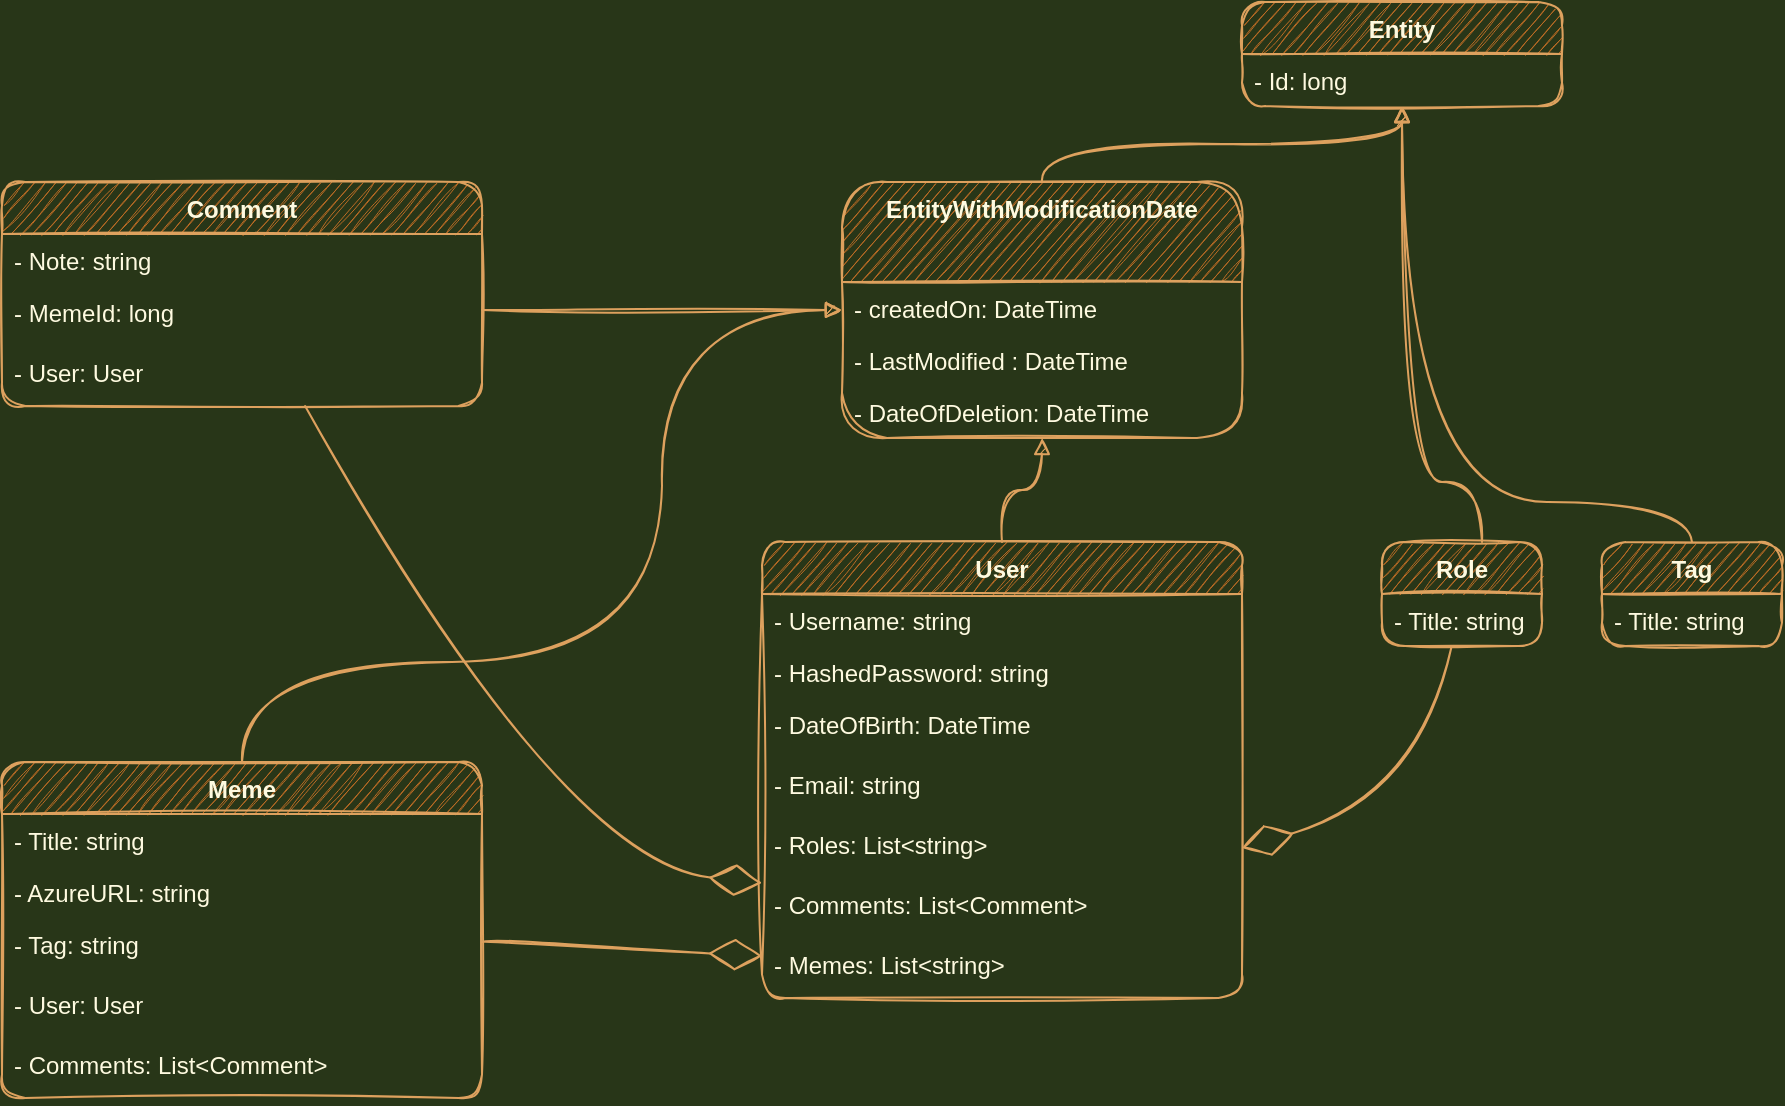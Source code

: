 <mxfile version="16.1.2" type="device"><diagram id="mTWr0Yc0gFOjdW6bL3Bq" name="Page-1"><mxGraphModel dx="2640" dy="2037" grid="1" gridSize="10" guides="1" tooltips="1" connect="1" arrows="1" fold="1" page="1" pageScale="1" pageWidth="850" pageHeight="1100" background="#283618" math="0" shadow="0"><root><mxCell id="0"/><mxCell id="1" parent="0"/><mxCell id="80eazePvjlkiKfwonDQZ-9" value="User" style="swimlane;fontStyle=1;align=center;verticalAlign=top;childLayout=stackLayout;horizontal=1;startSize=26;horizontalStack=0;resizeParent=1;resizeParentMax=0;resizeLast=0;collapsible=1;marginBottom=0;rounded=1;fontColor=#FEFAE0;strokeColor=#DDA15E;fillColor=#BC6C25;sketch=1;" parent="1" vertex="1"><mxGeometry x="80" y="180" width="240" height="228" as="geometry"/></mxCell><mxCell id="80eazePvjlkiKfwonDQZ-46" value="- Username: string" style="text;strokeColor=none;fillColor=none;align=left;verticalAlign=top;spacingLeft=4;spacingRight=4;overflow=hidden;rotatable=0;points=[[0,0.5],[1,0.5]];portConstraint=eastwest;rounded=1;fontColor=#FEFAE0;sketch=1;" parent="80eazePvjlkiKfwonDQZ-9" vertex="1"><mxGeometry y="26" width="240" height="26" as="geometry"/></mxCell><mxCell id="LEeuXOGg5vWV-DEBZ4vP-3" value="- HashedPassword: string" style="text;strokeColor=none;fillColor=none;align=left;verticalAlign=top;spacingLeft=4;spacingRight=4;overflow=hidden;rotatable=0;points=[[0,0.5],[1,0.5]];portConstraint=eastwest;rounded=1;fontColor=#FEFAE0;sketch=1;" parent="80eazePvjlkiKfwonDQZ-9" vertex="1"><mxGeometry y="52" width="240" height="26" as="geometry"/></mxCell><mxCell id="80eazePvjlkiKfwonDQZ-25" value="- DateOfBirth: DateTime" style="text;strokeColor=none;fillColor=none;align=left;verticalAlign=top;spacingLeft=4;spacingRight=4;overflow=hidden;rotatable=0;points=[[0,0.5],[1,0.5]];portConstraint=eastwest;rounded=1;fontColor=#FEFAE0;sketch=1;" parent="80eazePvjlkiKfwonDQZ-9" vertex="1"><mxGeometry y="78" width="240" height="30" as="geometry"/></mxCell><mxCell id="80eazePvjlkiKfwonDQZ-30" value="- Email: string" style="text;strokeColor=none;fillColor=none;align=left;verticalAlign=top;spacingLeft=4;spacingRight=4;overflow=hidden;rotatable=0;points=[[0,0.5],[1,0.5]];portConstraint=eastwest;rounded=1;fontColor=#FEFAE0;sketch=1;" parent="80eazePvjlkiKfwonDQZ-9" vertex="1"><mxGeometry y="108" width="240" height="30" as="geometry"/></mxCell><mxCell id="80eazePvjlkiKfwonDQZ-29" value="- Roles: List&lt;string&gt;" style="text;strokeColor=none;fillColor=none;align=left;verticalAlign=top;spacingLeft=4;spacingRight=4;overflow=hidden;rotatable=0;points=[[0,0.5],[1,0.5]];portConstraint=eastwest;rounded=1;fontColor=#FEFAE0;sketch=1;" parent="80eazePvjlkiKfwonDQZ-9" vertex="1"><mxGeometry y="138" width="240" height="30" as="geometry"/></mxCell><mxCell id="80eazePvjlkiKfwonDQZ-31" value="- Comments: List&lt;Comment&gt;" style="text;strokeColor=none;fillColor=none;align=left;verticalAlign=top;spacingLeft=4;spacingRight=4;overflow=hidden;rotatable=0;points=[[0,0.5],[1,0.5]];portConstraint=eastwest;rounded=1;fontColor=#FEFAE0;sketch=1;" parent="80eazePvjlkiKfwonDQZ-9" vertex="1"><mxGeometry y="168" width="240" height="30" as="geometry"/></mxCell><mxCell id="80eazePvjlkiKfwonDQZ-26" value="- Memes: List&lt;string&gt;" style="text;strokeColor=none;fillColor=none;align=left;verticalAlign=top;spacingLeft=4;spacingRight=4;overflow=hidden;rotatable=0;points=[[0,0.5],[1,0.5]];portConstraint=eastwest;rounded=1;fontColor=#FEFAE0;sketch=1;" parent="80eazePvjlkiKfwonDQZ-9" vertex="1"><mxGeometry y="198" width="240" height="30" as="geometry"/></mxCell><mxCell id="80eazePvjlkiKfwonDQZ-32" value="Meme" style="swimlane;fontStyle=1;align=center;verticalAlign=top;childLayout=stackLayout;horizontal=1;startSize=26;horizontalStack=0;resizeParent=1;resizeParentMax=0;resizeLast=0;collapsible=1;marginBottom=0;rounded=1;fontColor=#FEFAE0;strokeColor=#DDA15E;fillColor=#BC6C25;sketch=1;" parent="1" vertex="1"><mxGeometry x="-300" y="290" width="240" height="168" as="geometry"/></mxCell><mxCell id="80eazePvjlkiKfwonDQZ-33" value="- Title: string" style="text;strokeColor=none;fillColor=none;align=left;verticalAlign=top;spacingLeft=4;spacingRight=4;overflow=hidden;rotatable=0;points=[[0,0.5],[1,0.5]];portConstraint=eastwest;rounded=1;fontColor=#FEFAE0;sketch=1;" parent="80eazePvjlkiKfwonDQZ-32" vertex="1"><mxGeometry y="26" width="240" height="26" as="geometry"/></mxCell><mxCell id="80eazePvjlkiKfwonDQZ-70" value="- AzureURL: string" style="text;strokeColor=none;fillColor=none;align=left;verticalAlign=top;spacingLeft=4;spacingRight=4;overflow=hidden;rotatable=0;points=[[0,0.5],[1,0.5]];portConstraint=eastwest;rounded=1;fontColor=#FEFAE0;sketch=1;" parent="80eazePvjlkiKfwonDQZ-32" vertex="1"><mxGeometry y="52" width="240" height="26" as="geometry"/></mxCell><mxCell id="80eazePvjlkiKfwonDQZ-41" value="- Tag: string" style="text;strokeColor=none;fillColor=none;align=left;verticalAlign=top;spacingLeft=4;spacingRight=4;overflow=hidden;rotatable=0;points=[[0,0.5],[1,0.5]];portConstraint=eastwest;rounded=1;fontColor=#FEFAE0;sketch=1;" parent="80eazePvjlkiKfwonDQZ-32" vertex="1"><mxGeometry y="78" width="240" height="30" as="geometry"/></mxCell><mxCell id="jOjxQb0uEVfTsvsw_27R-1" value="- User: User" style="text;strokeColor=none;fillColor=none;align=left;verticalAlign=top;spacingLeft=4;spacingRight=4;overflow=hidden;rotatable=0;points=[[0,0.5],[1,0.5]];portConstraint=eastwest;rounded=1;fontColor=#FEFAE0;sketch=1;" parent="80eazePvjlkiKfwonDQZ-32" vertex="1"><mxGeometry y="108" width="240" height="30" as="geometry"/></mxCell><mxCell id="80eazePvjlkiKfwonDQZ-40" value="- Comments: List&lt;Comment&gt;" style="text;strokeColor=none;fillColor=none;align=left;verticalAlign=top;spacingLeft=4;spacingRight=4;overflow=hidden;rotatable=0;points=[[0,0.5],[1,0.5]];portConstraint=eastwest;rounded=1;fontColor=#FEFAE0;sketch=1;" parent="80eazePvjlkiKfwonDQZ-32" vertex="1"><mxGeometry y="138" width="240" height="30" as="geometry"/></mxCell><mxCell id="80eazePvjlkiKfwonDQZ-53" value="Comment" style="swimlane;fontStyle=1;align=center;verticalAlign=top;childLayout=stackLayout;horizontal=1;startSize=26;horizontalStack=0;resizeParent=1;resizeParentMax=0;resizeLast=0;collapsible=1;marginBottom=0;rounded=1;fontColor=#FEFAE0;strokeColor=#DDA15E;fillColor=#BC6C25;sketch=1;" parent="1" vertex="1"><mxGeometry x="-300" width="240" height="112" as="geometry"/></mxCell><mxCell id="80eazePvjlkiKfwonDQZ-55" value="- Note: string" style="text;strokeColor=none;fillColor=none;align=left;verticalAlign=top;spacingLeft=4;spacingRight=4;overflow=hidden;rotatable=0;points=[[0,0.5],[1,0.5]];portConstraint=eastwest;rounded=1;fontColor=#FEFAE0;sketch=1;" parent="80eazePvjlkiKfwonDQZ-53" vertex="1"><mxGeometry y="26" width="240" height="26" as="geometry"/></mxCell><mxCell id="80eazePvjlkiKfwonDQZ-73" value="- MemeId: long" style="text;strokeColor=none;fillColor=none;align=left;verticalAlign=top;spacingLeft=4;spacingRight=4;overflow=hidden;rotatable=0;points=[[0,0.5],[1,0.5]];portConstraint=eastwest;rounded=1;fontColor=#FEFAE0;sketch=1;" parent="80eazePvjlkiKfwonDQZ-53" vertex="1"><mxGeometry y="52" width="240" height="30" as="geometry"/></mxCell><mxCell id="80eazePvjlkiKfwonDQZ-72" value="- User: User" style="text;strokeColor=none;fillColor=none;align=left;verticalAlign=top;spacingLeft=4;spacingRight=4;overflow=hidden;rotatable=0;points=[[0,0.5],[1,0.5]];portConstraint=eastwest;rounded=1;fontColor=#FEFAE0;sketch=1;" parent="80eazePvjlkiKfwonDQZ-53" vertex="1"><mxGeometry y="82" width="240" height="30" as="geometry"/></mxCell><mxCell id="80eazePvjlkiKfwonDQZ-60" value="Role" style="swimlane;fontStyle=1;align=center;verticalAlign=top;childLayout=stackLayout;horizontal=1;startSize=26;horizontalStack=0;resizeParent=1;resizeParentMax=0;resizeLast=0;collapsible=1;marginBottom=0;rounded=1;fontColor=#FEFAE0;strokeColor=#DDA15E;fillColor=#BC6C25;sketch=1;" parent="1" vertex="1"><mxGeometry x="390" y="180" width="80" height="52" as="geometry"/></mxCell><mxCell id="80eazePvjlkiKfwonDQZ-62" value="- Title: string" style="text;strokeColor=none;fillColor=none;align=left;verticalAlign=top;spacingLeft=4;spacingRight=4;overflow=hidden;rotatable=0;points=[[0,0.5],[1,0.5]];portConstraint=eastwest;rounded=1;fontColor=#FEFAE0;sketch=1;" parent="80eazePvjlkiKfwonDQZ-60" vertex="1"><mxGeometry y="26" width="80" height="26" as="geometry"/></mxCell><mxCell id="80eazePvjlkiKfwonDQZ-67" value="" style="endArrow=diamondThin;endFill=0;endSize=24;html=1;rounded=1;fontColor=#FEFAE0;strokeColor=#DDA15E;fillColor=#BC6C25;entryX=1;entryY=0.5;entryDx=0;entryDy=0;sketch=1;curved=1;" parent="1" source="80eazePvjlkiKfwonDQZ-60" target="80eazePvjlkiKfwonDQZ-29" edge="1"><mxGeometry width="160" relative="1" as="geometry"><mxPoint x="-130" y="490" as="sourcePoint"/><mxPoint x="30" y="490" as="targetPoint"/><Array as="points"><mxPoint x="410" y="307"/></Array></mxGeometry></mxCell><mxCell id="pD4Z9z4O8Kv1ZItno-Bg-1" value="EntityWithModificationDate" style="swimlane;fontStyle=1;align=center;verticalAlign=top;childLayout=stackLayout;horizontal=1;startSize=50;horizontalStack=0;resizeParent=1;resizeParentMax=0;resizeLast=0;collapsible=1;marginBottom=0;fillColor=#BC6C25;strokeColor=#DDA15E;fontColor=#FEFAE0;sketch=1;rounded=1;" parent="1" vertex="1"><mxGeometry x="120" width="200" height="128" as="geometry"/></mxCell><mxCell id="pD4Z9z4O8Kv1ZItno-Bg-2" value="- createdOn: DateTime" style="text;strokeColor=none;fillColor=none;align=left;verticalAlign=top;spacingLeft=4;spacingRight=4;overflow=hidden;rotatable=0;points=[[0,0.5],[1,0.5]];portConstraint=eastwest;fontColor=#FEFAE0;sketch=1;rounded=1;" parent="pD4Z9z4O8Kv1ZItno-Bg-1" vertex="1"><mxGeometry y="50" width="200" height="26" as="geometry"/></mxCell><mxCell id="pD4Z9z4O8Kv1ZItno-Bg-5" value="- LastModified : DateTime" style="text;strokeColor=none;fillColor=none;align=left;verticalAlign=top;spacingLeft=4;spacingRight=4;overflow=hidden;rotatable=0;points=[[0,0.5],[1,0.5]];portConstraint=eastwest;fontColor=#FEFAE0;sketch=1;rounded=1;" parent="pD4Z9z4O8Kv1ZItno-Bg-1" vertex="1"><mxGeometry y="76" width="200" height="26" as="geometry"/></mxCell><mxCell id="pD4Z9z4O8Kv1ZItno-Bg-6" value="- DateOfDeletion: DateTime" style="text;strokeColor=none;fillColor=none;align=left;verticalAlign=top;spacingLeft=4;spacingRight=4;overflow=hidden;rotatable=0;points=[[0,0.5],[1,0.5]];portConstraint=eastwest;fontColor=#FEFAE0;sketch=1;rounded=1;" parent="pD4Z9z4O8Kv1ZItno-Bg-1" vertex="1"><mxGeometry y="102" width="200" height="26" as="geometry"/></mxCell><mxCell id="pD4Z9z4O8Kv1ZItno-Bg-19" value="Entity" style="swimlane;fontStyle=1;align=center;verticalAlign=top;childLayout=stackLayout;horizontal=1;startSize=26;horizontalStack=0;resizeParent=1;resizeParentMax=0;resizeLast=0;collapsible=1;marginBottom=0;rounded=1;sketch=1;fontColor=#FEFAE0;strokeColor=#DDA15E;fillColor=#BC6C25;" parent="1" vertex="1"><mxGeometry x="320" y="-90" width="160" height="52" as="geometry"/></mxCell><mxCell id="pD4Z9z4O8Kv1ZItno-Bg-20" value="- Id: long" style="text;strokeColor=none;fillColor=none;align=left;verticalAlign=top;spacingLeft=4;spacingRight=4;overflow=hidden;rotatable=0;points=[[0,0.5],[1,0.5]];portConstraint=eastwest;rounded=1;sketch=1;fontColor=#FEFAE0;" parent="pD4Z9z4O8Kv1ZItno-Bg-19" vertex="1"><mxGeometry y="26" width="160" height="26" as="geometry"/></mxCell><mxCell id="pD4Z9z4O8Kv1ZItno-Bg-26" value="" style="endArrow=block;endFill=1;html=1;edgeStyle=orthogonalEdgeStyle;align=left;verticalAlign=top;rounded=1;fontColor=#FEFAE0;strokeColor=#DDA15E;fillColor=#BC6C25;sketch=1;curved=1;" parent="1" source="80eazePvjlkiKfwonDQZ-60" target="pD4Z9z4O8Kv1ZItno-Bg-19" edge="1"><mxGeometry x="-1" relative="1" as="geometry"><mxPoint x="590" y="170" as="sourcePoint"/><mxPoint x="380" y="170" as="targetPoint"/><Array as="points"><mxPoint x="440" y="150"/><mxPoint x="400" y="150"/></Array></mxGeometry></mxCell><mxCell id="pD4Z9z4O8Kv1ZItno-Bg-27" value="" style="edgeLabel;resizable=0;html=1;align=left;verticalAlign=bottom;rounded=1;fontColor=#FEFAE0;strokeColor=#DDA15E;fillColor=#BC6C25;sketch=1;" parent="pD4Z9z4O8Kv1ZItno-Bg-26" connectable="0" vertex="1"><mxGeometry x="-1" relative="1" as="geometry"/></mxCell><mxCell id="pD4Z9z4O8Kv1ZItno-Bg-28" value="" style="endArrow=block;endFill=1;html=1;edgeStyle=orthogonalEdgeStyle;align=left;verticalAlign=top;rounded=1;fontColor=#FEFAE0;strokeColor=#DDA15E;fillColor=#BC6C25;sketch=1;curved=1;" parent="1" source="80eazePvjlkiKfwonDQZ-9" target="pD4Z9z4O8Kv1ZItno-Bg-1" edge="1"><mxGeometry x="-1" relative="1" as="geometry"><mxPoint x="590.059" y="190" as="sourcePoint"/><mxPoint x="410.059" y="-28" as="targetPoint"/></mxGeometry></mxCell><mxCell id="pD4Z9z4O8Kv1ZItno-Bg-30" value="" style="endArrow=block;endFill=1;html=1;edgeStyle=orthogonalEdgeStyle;align=left;verticalAlign=top;rounded=1;fontColor=#FEFAE0;strokeColor=#DDA15E;fillColor=#BC6C25;sketch=1;curved=1;" parent="1" source="pD4Z9z4O8Kv1ZItno-Bg-1" target="pD4Z9z4O8Kv1ZItno-Bg-19" edge="1"><mxGeometry x="-1" relative="1" as="geometry"><mxPoint x="600.059" y="200" as="sourcePoint"/><mxPoint x="380" y="-10" as="targetPoint"/></mxGeometry></mxCell><mxCell id="pD4Z9z4O8Kv1ZItno-Bg-32" value="" style="endArrow=diamondThin;endFill=0;endSize=24;html=1;rounded=1;fontColor=#FEFAE0;strokeColor=#DDA15E;fillColor=#BC6C25;sketch=1;curved=1;" parent="1" source="80eazePvjlkiKfwonDQZ-32" target="80eazePvjlkiKfwonDQZ-26" edge="1"><mxGeometry width="160" relative="1" as="geometry"><mxPoint x="40" y="290" as="sourcePoint"/><mxPoint x="200" y="290" as="targetPoint"/></mxGeometry></mxCell><mxCell id="pD4Z9z4O8Kv1ZItno-Bg-33" value="" style="endArrow=diamondThin;endFill=0;endSize=24;html=1;rounded=1;fontColor=#FEFAE0;strokeColor=#DDA15E;fillColor=#BC6C25;sketch=1;curved=1;" parent="1" source="80eazePvjlkiKfwonDQZ-53" target="80eazePvjlkiKfwonDQZ-31" edge="1"><mxGeometry width="160" relative="1" as="geometry"><mxPoint x="40" y="290" as="sourcePoint"/><mxPoint x="200" y="290" as="targetPoint"/><Array as="points"><mxPoint x="-20" y="340"/></Array></mxGeometry></mxCell><mxCell id="pD4Z9z4O8Kv1ZItno-Bg-35" value="" style="endArrow=block;endFill=1;html=1;edgeStyle=orthogonalEdgeStyle;align=left;verticalAlign=top;rounded=1;fontColor=#FEFAE0;strokeColor=#DDA15E;fillColor=#BC6C25;sketch=1;curved=1;" parent="1" source="80eazePvjlkiKfwonDQZ-32" target="pD4Z9z4O8Kv1ZItno-Bg-1" edge="1"><mxGeometry x="-1" relative="1" as="geometry"><mxPoint x="40" y="290" as="sourcePoint"/><mxPoint x="200" y="290" as="targetPoint"/><Array as="points"><mxPoint x="-180" y="240"/><mxPoint x="30" y="240"/><mxPoint x="30" y="64"/></Array></mxGeometry></mxCell><mxCell id="pD4Z9z4O8Kv1ZItno-Bg-41" value="" style="endArrow=block;endFill=1;html=1;edgeStyle=orthogonalEdgeStyle;align=left;verticalAlign=top;rounded=1;fontColor=#FEFAE0;strokeColor=#DDA15E;fillColor=#BC6C25;sketch=1;curved=1;" parent="1" source="80eazePvjlkiKfwonDQZ-53" target="pD4Z9z4O8Kv1ZItno-Bg-1" edge="1"><mxGeometry x="-1" relative="1" as="geometry"><mxPoint x="40" y="290" as="sourcePoint"/><mxPoint x="200" y="290" as="targetPoint"/><Array as="points"><mxPoint x="-10" y="64"/><mxPoint x="-10" y="64"/></Array></mxGeometry></mxCell><mxCell id="pD4Z9z4O8Kv1ZItno-Bg-42" value="" style="edgeLabel;resizable=0;html=1;align=left;verticalAlign=bottom;rounded=1;fontColor=#FEFAE0;strokeColor=#DDA15E;fillColor=#BC6C25;sketch=1;" parent="pD4Z9z4O8Kv1ZItno-Bg-41" connectable="0" vertex="1"><mxGeometry x="-1" relative="1" as="geometry"/></mxCell><mxCell id="jOjxQb0uEVfTsvsw_27R-2" value="Tag" style="swimlane;fontStyle=1;align=center;verticalAlign=top;childLayout=stackLayout;horizontal=1;startSize=26;horizontalStack=0;resizeParent=1;resizeParentMax=0;resizeLast=0;collapsible=1;marginBottom=0;rounded=1;fontColor=#FEFAE0;strokeColor=#DDA15E;fillColor=#BC6C25;sketch=1;" parent="1" vertex="1"><mxGeometry x="500" y="180" width="90" height="52" as="geometry"/></mxCell><mxCell id="jOjxQb0uEVfTsvsw_27R-3" value="- Title: string" style="text;strokeColor=none;fillColor=none;align=left;verticalAlign=top;spacingLeft=4;spacingRight=4;overflow=hidden;rotatable=0;points=[[0,0.5],[1,0.5]];portConstraint=eastwest;rounded=1;fontColor=#FEFAE0;sketch=1;" parent="jOjxQb0uEVfTsvsw_27R-2" vertex="1"><mxGeometry y="26" width="90" height="26" as="geometry"/></mxCell><mxCell id="jOjxQb0uEVfTsvsw_27R-4" value="" style="endArrow=block;endFill=1;html=1;edgeStyle=orthogonalEdgeStyle;align=left;verticalAlign=top;rounded=1;fontColor=#FEFAE0;strokeColor=#DDA15E;fillColor=#BC6C25;sketch=1;curved=1;" parent="1" source="jOjxQb0uEVfTsvsw_27R-2" target="pD4Z9z4O8Kv1ZItno-Bg-19" edge="1"><mxGeometry x="-1" relative="1" as="geometry"><mxPoint x="360" y="200" as="sourcePoint"/><mxPoint x="520" y="200" as="targetPoint"/><Array as="points"><mxPoint x="545" y="160"/><mxPoint x="400" y="160"/></Array></mxGeometry></mxCell></root></mxGraphModel></diagram></mxfile>
